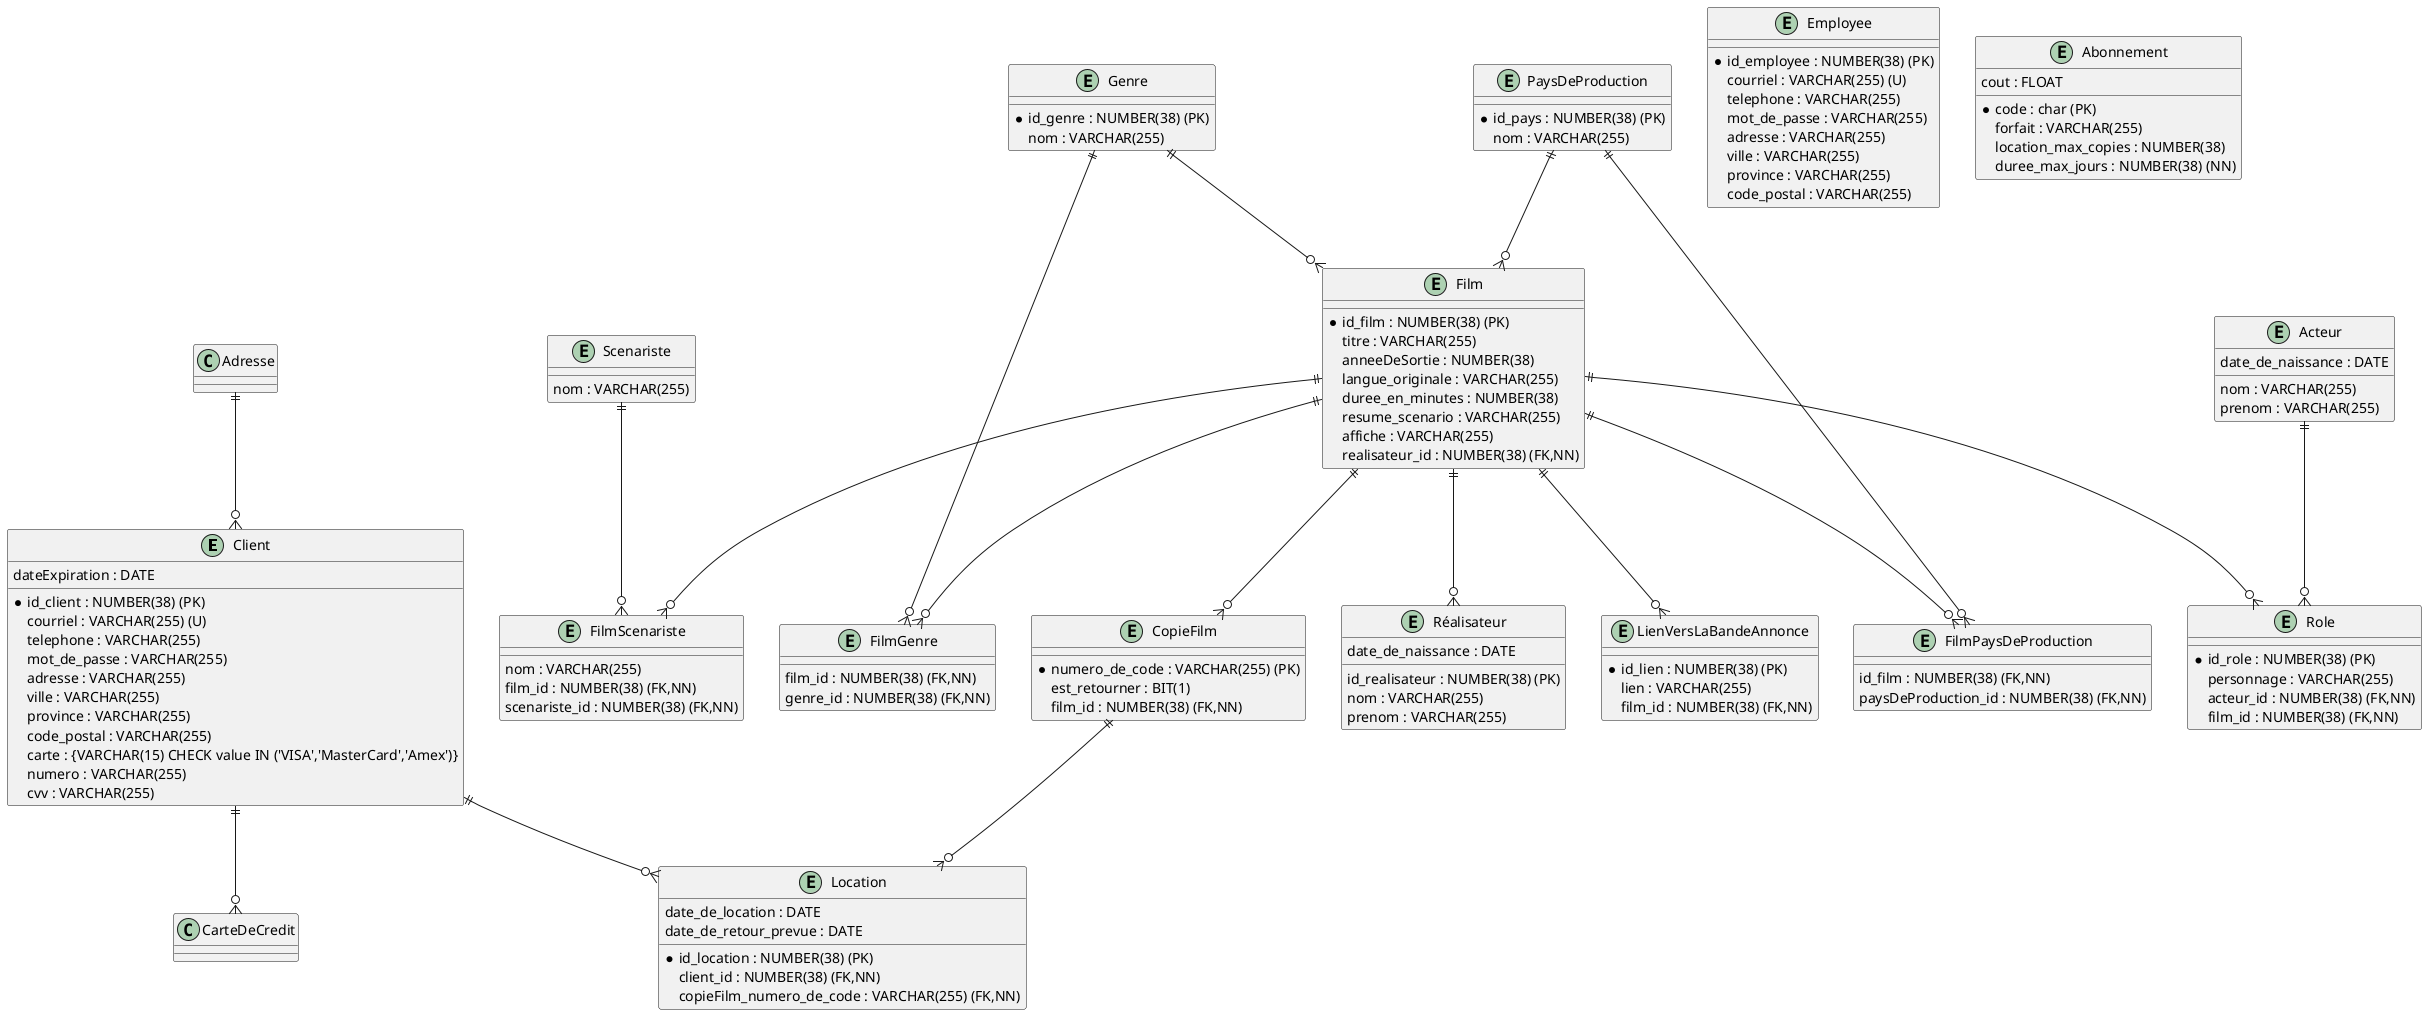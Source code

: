 @startuml
entity "Client" as Client {
  *id_client : NUMBER(38) (PK)
  courriel : VARCHAR(255) (U)
  telephone : VARCHAR(255)
  mot_de_passe : VARCHAR(255)
  adresse : VARCHAR(255)
  ville : VARCHAR(255)
  province : VARCHAR(255)
  code_postal : VARCHAR(255)
  carte : {VARCHAR(15) CHECK value IN ('VISA','MasterCard','Amex')}
  numero : VARCHAR(255)
  cvv : VARCHAR(255)
  dateExpiration : DATE
}

entity "Employee" as Employee {
  *id_employee : NUMBER(38) (PK)
  courriel : VARCHAR(255) (U)
  telephone : VARCHAR(255)
  mot_de_passe : VARCHAR(255)
  adresse : VARCHAR(255)
  ville : VARCHAR(255)
  province : VARCHAR(255)
  code_postal : VARCHAR(255)
}

entity "Abonnement" as Abonnement {
  *code : char (PK)
  forfait : VARCHAR(255)
  cout : FLOAT
  location_max_copies : NUMBER(38)
  duree_max_jours : NUMBER(38) (NN)
}

entity "Film" as Film {
  *id_film : NUMBER(38) (PK)
  titre : VARCHAR(255)
  anneeDeSortie : NUMBER(38)
  langue_originale : VARCHAR(255)
  duree_en_minutes : NUMBER(38)
  resume_scenario : VARCHAR(255)
  affiche : VARCHAR(255)
  realisateur_id : NUMBER(38) (FK,NN)
}

entity "FilmScenariste" as FilmScenariste {
  nom : VARCHAR(255)
  film_id : NUMBER(38) (FK,NN)
  scenariste_id : NUMBER(38) (FK,NN)
}

entity "Scenariste" as Scenariste {
  nom : VARCHAR(255)
}

entity "FilmGenre" as FilmGenre {
  film_id : NUMBER(38) (FK,NN)
  genre_id : NUMBER(38) (FK,NN)
}

entity "Genre" as Genre {
  *id_genre : NUMBER(38) (PK)
  nom : VARCHAR(255)
}

entity "Acteur" as Acteur {
  nom : VARCHAR(255)
  prenom : VARCHAR(255)
  date_de_naissance : DATE
}

entity "FilmPaysDeProduction" as FilmPaysDeProduction {
  id_film : NUMBER(38) (FK,NN)
  paysDeProduction_id : NUMBER(38) (FK,NN)
}

entity "PaysDeProduction" as PaysDeProduction {
  *id_pays : NUMBER(38) (PK)
  nom : VARCHAR(255)
}

entity "Role" as Role {
  *id_role : NUMBER(38) (PK)
  personnage : VARCHAR(255)
  acteur_id : NUMBER(38) (FK,NN)
  film_id : NUMBER(38) (FK,NN)
}

entity "Réalisateur" as Réalisateur {
  id_realisateur : NUMBER(38) (PK)
  nom : VARCHAR(255)
  prenom : VARCHAR(255)
  date_de_naissance : DATE
}

entity "CopieFilm" as CopieFilm {
  *numero_de_code : VARCHAR(255) (PK)
  est_retourner : BIT(1) 
  film_id : NUMBER(38) (FK,NN)
}

entity "Location" as Location {
  *id_location : NUMBER(38) (PK)
  date_de_location : DATE
  date_de_retour_prevue : DATE
  client_id : NUMBER(38) (FK,NN)
  copieFilm_numero_de_code : VARCHAR(255) (FK,NN)
}

entity "LienVersLaBandeAnnonce" as LienVersLaBandeAnnonce {
  *id_lien : NUMBER(38) (PK)
  lien : VARCHAR(255)
  film_id : NUMBER(38) (FK,NN)
}

Adresse ||--o{ Client
Client ||--o{ CarteDeCredit
Client ||--o{ Location
Film ||--o{ Role
Film ||--o{ Réalisateur
Film ||--o{ CopieFilm
Genre ||--o{ Film
CopieFilm ||--o{ Location
Acteur ||--o{ Role
PaysDeProduction ||--o{ Film
Film ||--o{ LienVersLaBandeAnnonce
Film ||--o{ FilmScenariste
Scenariste ||--o{ FilmScenariste
Film ||--o{ FilmGenre
Genre ||--o{ FilmGenre
Film ||--o{ FilmPaysDeProduction
PaysDeProduction ||--o{ FilmPaysDeProduction
@enduml
